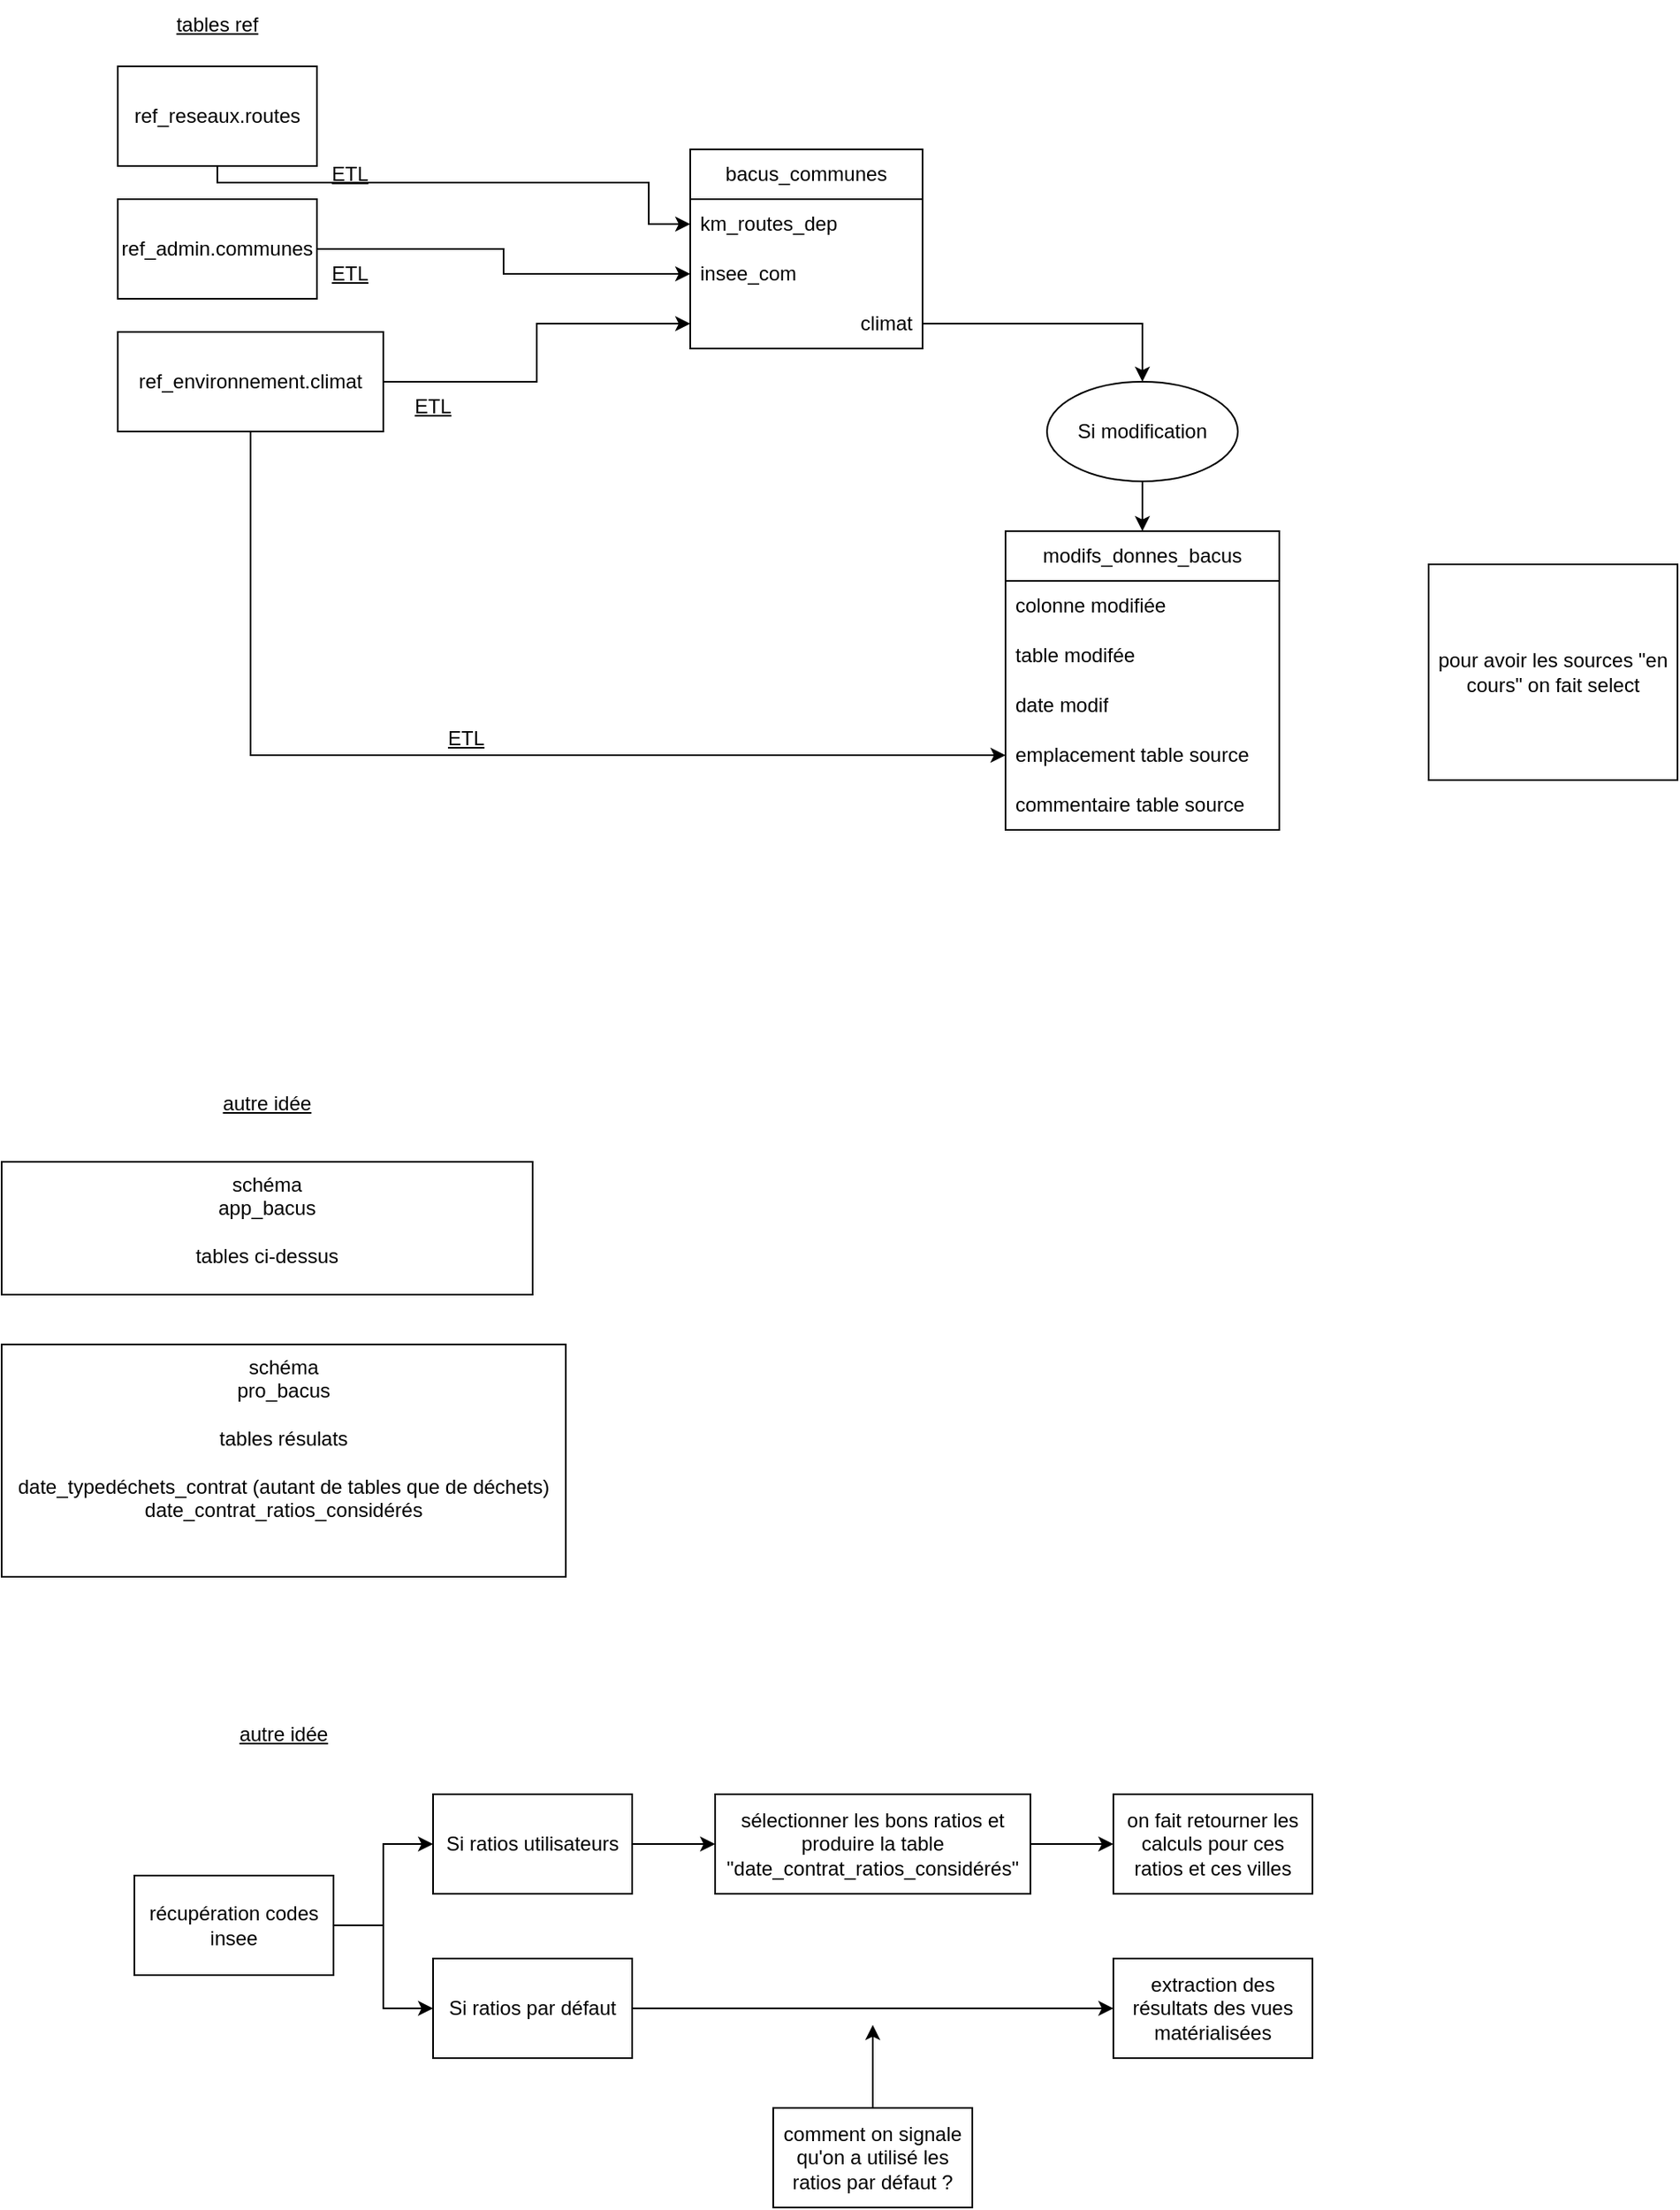 <mxfile version="24.5.2" type="github">
  <diagram name="Page-1" id="fdu1PH_4OV5Pdf10EV2S">
    <mxGraphModel dx="1323" dy="674" grid="1" gridSize="10" guides="1" tooltips="1" connect="1" arrows="1" fold="1" page="1" pageScale="1" pageWidth="1169" pageHeight="827" math="0" shadow="0">
      <root>
        <mxCell id="0" />
        <mxCell id="1" parent="0" />
        <mxCell id="p8LVsFOsC2-hSDQWtI9d-11" style="edgeStyle=orthogonalEdgeStyle;rounded=0;orthogonalLoop=1;jettySize=auto;html=1;entryX=0;entryY=0.5;entryDx=0;entryDy=0;" edge="1" parent="1" source="p8LVsFOsC2-hSDQWtI9d-1" target="p8LVsFOsC2-hSDQWtI9d-8">
          <mxGeometry relative="1" as="geometry">
            <Array as="points">
              <mxPoint x="160" y="210" />
              <mxPoint x="420" y="210" />
              <mxPoint x="420" y="235" />
            </Array>
          </mxGeometry>
        </mxCell>
        <mxCell id="p8LVsFOsC2-hSDQWtI9d-1" value="ref_reseaux.routes" style="rounded=0;whiteSpace=wrap;html=1;" vertex="1" parent="1">
          <mxGeometry x="100" y="140" width="120" height="60" as="geometry" />
        </mxCell>
        <mxCell id="p8LVsFOsC2-hSDQWtI9d-12" style="edgeStyle=orthogonalEdgeStyle;rounded=0;orthogonalLoop=1;jettySize=auto;html=1;entryX=0;entryY=0.5;entryDx=0;entryDy=0;" edge="1" parent="1" source="p8LVsFOsC2-hSDQWtI9d-2" target="p8LVsFOsC2-hSDQWtI9d-9">
          <mxGeometry relative="1" as="geometry" />
        </mxCell>
        <mxCell id="p8LVsFOsC2-hSDQWtI9d-2" value="ref_admin.communes" style="rounded=0;whiteSpace=wrap;html=1;" vertex="1" parent="1">
          <mxGeometry x="100" y="220" width="120" height="60" as="geometry" />
        </mxCell>
        <mxCell id="p8LVsFOsC2-hSDQWtI9d-13" style="edgeStyle=orthogonalEdgeStyle;rounded=0;orthogonalLoop=1;jettySize=auto;html=1;entryX=0;entryY=0.5;entryDx=0;entryDy=0;" edge="1" parent="1" source="p8LVsFOsC2-hSDQWtI9d-3" target="p8LVsFOsC2-hSDQWtI9d-10">
          <mxGeometry relative="1" as="geometry" />
        </mxCell>
        <mxCell id="p8LVsFOsC2-hSDQWtI9d-27" style="edgeStyle=orthogonalEdgeStyle;rounded=0;orthogonalLoop=1;jettySize=auto;html=1;entryX=0;entryY=0.5;entryDx=0;entryDy=0;" edge="1" parent="1" source="p8LVsFOsC2-hSDQWtI9d-3" target="p8LVsFOsC2-hSDQWtI9d-18">
          <mxGeometry relative="1" as="geometry" />
        </mxCell>
        <mxCell id="p8LVsFOsC2-hSDQWtI9d-3" value="ref_environnement.climat" style="rounded=0;whiteSpace=wrap;html=1;" vertex="1" parent="1">
          <mxGeometry x="100" y="300" width="160" height="60" as="geometry" />
        </mxCell>
        <mxCell id="p8LVsFOsC2-hSDQWtI9d-4" value="tables ref" style="text;html=1;align=center;verticalAlign=middle;whiteSpace=wrap;rounded=0;fontStyle=4" vertex="1" parent="1">
          <mxGeometry x="130" y="100" width="60" height="30" as="geometry" />
        </mxCell>
        <mxCell id="p8LVsFOsC2-hSDQWtI9d-7" value="bacus_communes" style="swimlane;fontStyle=0;childLayout=stackLayout;horizontal=1;startSize=30;horizontalStack=0;resizeParent=1;resizeParentMax=0;resizeLast=0;collapsible=1;marginBottom=0;whiteSpace=wrap;html=1;" vertex="1" parent="1">
          <mxGeometry x="445" y="190" width="140" height="120" as="geometry" />
        </mxCell>
        <mxCell id="p8LVsFOsC2-hSDQWtI9d-8" value="km_routes_dep" style="text;strokeColor=none;fillColor=none;align=left;verticalAlign=middle;spacingLeft=4;spacingRight=4;overflow=hidden;points=[[0,0.5],[1,0.5]];portConstraint=eastwest;rotatable=0;whiteSpace=wrap;html=1;" vertex="1" parent="p8LVsFOsC2-hSDQWtI9d-7">
          <mxGeometry y="30" width="140" height="30" as="geometry" />
        </mxCell>
        <mxCell id="p8LVsFOsC2-hSDQWtI9d-9" value="insee_com" style="text;strokeColor=none;fillColor=none;align=left;verticalAlign=middle;spacingLeft=4;spacingRight=4;overflow=hidden;points=[[0,0.5],[1,0.5]];portConstraint=eastwest;rotatable=0;whiteSpace=wrap;html=1;" vertex="1" parent="p8LVsFOsC2-hSDQWtI9d-7">
          <mxGeometry y="60" width="140" height="30" as="geometry" />
        </mxCell>
        <mxCell id="p8LVsFOsC2-hSDQWtI9d-10" value="climat" style="text;strokeColor=none;fillColor=none;align=right;verticalAlign=middle;spacingLeft=4;spacingRight=4;overflow=hidden;points=[[0,0.5],[1,0.5]];portConstraint=eastwest;rotatable=0;whiteSpace=wrap;html=1;" vertex="1" parent="p8LVsFOsC2-hSDQWtI9d-7">
          <mxGeometry y="90" width="140" height="30" as="geometry" />
        </mxCell>
        <mxCell id="p8LVsFOsC2-hSDQWtI9d-14" value="modifs_donnes_bacus" style="swimlane;fontStyle=0;childLayout=stackLayout;horizontal=1;startSize=30;horizontalStack=0;resizeParent=1;resizeParentMax=0;resizeLast=0;collapsible=1;marginBottom=0;whiteSpace=wrap;html=1;" vertex="1" parent="1">
          <mxGeometry x="635" y="420" width="165" height="180" as="geometry" />
        </mxCell>
        <mxCell id="p8LVsFOsC2-hSDQWtI9d-15" value="colonne modifiée" style="text;strokeColor=none;fillColor=none;align=left;verticalAlign=middle;spacingLeft=4;spacingRight=4;overflow=hidden;points=[[0,0.5],[1,0.5]];portConstraint=eastwest;rotatable=0;whiteSpace=wrap;html=1;" vertex="1" parent="p8LVsFOsC2-hSDQWtI9d-14">
          <mxGeometry y="30" width="165" height="30" as="geometry" />
        </mxCell>
        <mxCell id="p8LVsFOsC2-hSDQWtI9d-16" value="table modifée" style="text;strokeColor=none;fillColor=none;align=left;verticalAlign=middle;spacingLeft=4;spacingRight=4;overflow=hidden;points=[[0,0.5],[1,0.5]];portConstraint=eastwest;rotatable=0;whiteSpace=wrap;html=1;" vertex="1" parent="p8LVsFOsC2-hSDQWtI9d-14">
          <mxGeometry y="60" width="165" height="30" as="geometry" />
        </mxCell>
        <mxCell id="p8LVsFOsC2-hSDQWtI9d-17" value="date modif" style="text;strokeColor=none;fillColor=none;align=left;verticalAlign=middle;spacingLeft=4;spacingRight=4;overflow=hidden;points=[[0,0.5],[1,0.5]];portConstraint=eastwest;rotatable=0;whiteSpace=wrap;html=1;" vertex="1" parent="p8LVsFOsC2-hSDQWtI9d-14">
          <mxGeometry y="90" width="165" height="30" as="geometry" />
        </mxCell>
        <mxCell id="p8LVsFOsC2-hSDQWtI9d-18" value="emplacement table source" style="text;strokeColor=none;fillColor=none;align=left;verticalAlign=middle;spacingLeft=4;spacingRight=4;overflow=hidden;points=[[0,0.5],[1,0.5]];portConstraint=eastwest;rotatable=0;whiteSpace=wrap;html=1;" vertex="1" parent="p8LVsFOsC2-hSDQWtI9d-14">
          <mxGeometry y="120" width="165" height="30" as="geometry" />
        </mxCell>
        <mxCell id="p8LVsFOsC2-hSDQWtI9d-19" value="commentaire table source" style="text;strokeColor=none;fillColor=none;align=left;verticalAlign=middle;spacingLeft=4;spacingRight=4;overflow=hidden;points=[[0,0.5],[1,0.5]];portConstraint=eastwest;rotatable=0;whiteSpace=wrap;html=1;" vertex="1" parent="p8LVsFOsC2-hSDQWtI9d-14">
          <mxGeometry y="150" width="165" height="30" as="geometry" />
        </mxCell>
        <mxCell id="p8LVsFOsC2-hSDQWtI9d-21" value="ETL" style="text;html=1;align=center;verticalAlign=middle;whiteSpace=wrap;rounded=0;fontStyle=4" vertex="1" parent="1">
          <mxGeometry x="260" y="330" width="60" height="30" as="geometry" />
        </mxCell>
        <mxCell id="p8LVsFOsC2-hSDQWtI9d-22" value="ETL" style="text;html=1;align=center;verticalAlign=middle;whiteSpace=wrap;rounded=0;fontStyle=4" vertex="1" parent="1">
          <mxGeometry x="210" y="250" width="60" height="30" as="geometry" />
        </mxCell>
        <mxCell id="p8LVsFOsC2-hSDQWtI9d-23" value="ETL" style="text;html=1;align=center;verticalAlign=middle;whiteSpace=wrap;rounded=0;fontStyle=4" vertex="1" parent="1">
          <mxGeometry x="210" y="190" width="60" height="30" as="geometry" />
        </mxCell>
        <mxCell id="p8LVsFOsC2-hSDQWtI9d-28" style="edgeStyle=orthogonalEdgeStyle;rounded=0;orthogonalLoop=1;jettySize=auto;html=1;entryX=0.5;entryY=0;entryDx=0;entryDy=0;" edge="1" parent="1" source="p8LVsFOsC2-hSDQWtI9d-25" target="p8LVsFOsC2-hSDQWtI9d-14">
          <mxGeometry relative="1" as="geometry" />
        </mxCell>
        <mxCell id="p8LVsFOsC2-hSDQWtI9d-25" value="Si modification" style="ellipse;whiteSpace=wrap;html=1;" vertex="1" parent="1">
          <mxGeometry x="660" y="330" width="115" height="60" as="geometry" />
        </mxCell>
        <mxCell id="p8LVsFOsC2-hSDQWtI9d-26" style="edgeStyle=orthogonalEdgeStyle;rounded=0;orthogonalLoop=1;jettySize=auto;html=1;entryX=0.5;entryY=0;entryDx=0;entryDy=0;exitX=1;exitY=0.5;exitDx=0;exitDy=0;" edge="1" parent="1" source="p8LVsFOsC2-hSDQWtI9d-10" target="p8LVsFOsC2-hSDQWtI9d-25">
          <mxGeometry relative="1" as="geometry" />
        </mxCell>
        <mxCell id="p8LVsFOsC2-hSDQWtI9d-29" value="&lt;div&gt;schéma&lt;/div&gt;&lt;div&gt;app_bacus&lt;br&gt;&lt;/div&gt;&lt;div&gt;&lt;br&gt;&lt;/div&gt;&lt;div&gt;tables ci-dessus&lt;br&gt;&lt;/div&gt;" style="rounded=0;whiteSpace=wrap;html=1;verticalAlign=top;" vertex="1" parent="1">
          <mxGeometry x="30" y="800" width="320" height="80" as="geometry" />
        </mxCell>
        <mxCell id="p8LVsFOsC2-hSDQWtI9d-30" value="autre idée" style="text;html=1;align=center;verticalAlign=middle;whiteSpace=wrap;rounded=0;fontStyle=4" vertex="1" parent="1">
          <mxGeometry x="160" y="750" width="60" height="30" as="geometry" />
        </mxCell>
        <mxCell id="p8LVsFOsC2-hSDQWtI9d-31" value="&lt;div&gt;schéma&lt;/div&gt;&lt;div&gt;pro_bacus&lt;br&gt;&lt;/div&gt;&lt;div&gt;&lt;br&gt;&lt;/div&gt;&lt;div&gt;tables résulats&lt;/div&gt;&lt;div&gt;&lt;br&gt;&lt;/div&gt;&lt;div&gt;date_typedéchets_contrat (autant de tables que de déchets)&lt;/div&gt;&lt;div&gt;date_contrat_ratios_considérés&lt;/div&gt;" style="rounded=0;whiteSpace=wrap;html=1;verticalAlign=top;" vertex="1" parent="1">
          <mxGeometry x="30" y="910" width="340" height="140" as="geometry" />
        </mxCell>
        <mxCell id="p8LVsFOsC2-hSDQWtI9d-32" value="pour avoir les sources &quot;en cours&quot; on fait select " style="rounded=0;whiteSpace=wrap;html=1;" vertex="1" parent="1">
          <mxGeometry x="890" y="440" width="150" height="130" as="geometry" />
        </mxCell>
        <mxCell id="p8LVsFOsC2-hSDQWtI9d-33" value="ETL" style="text;html=1;align=center;verticalAlign=middle;whiteSpace=wrap;rounded=0;fontStyle=4" vertex="1" parent="1">
          <mxGeometry x="280" y="530" width="60" height="30" as="geometry" />
        </mxCell>
        <mxCell id="p8LVsFOsC2-hSDQWtI9d-34" value="autre idée" style="text;html=1;align=center;verticalAlign=middle;whiteSpace=wrap;rounded=0;fontStyle=4" vertex="1" parent="1">
          <mxGeometry x="170" y="1130" width="60" height="30" as="geometry" />
        </mxCell>
        <mxCell id="p8LVsFOsC2-hSDQWtI9d-49" value="" style="edgeStyle=orthogonalEdgeStyle;rounded=0;orthogonalLoop=1;jettySize=auto;html=1;" edge="1" parent="1" source="p8LVsFOsC2-hSDQWtI9d-35" target="p8LVsFOsC2-hSDQWtI9d-48">
          <mxGeometry relative="1" as="geometry" />
        </mxCell>
        <mxCell id="p8LVsFOsC2-hSDQWtI9d-35" value="Si ratios utilisateurs " style="rounded=0;whiteSpace=wrap;html=1;" vertex="1" parent="1">
          <mxGeometry x="290" y="1181" width="120" height="60" as="geometry" />
        </mxCell>
        <mxCell id="p8LVsFOsC2-hSDQWtI9d-38" value="on fait retourner les calculs pour ces ratios et ces villes" style="whiteSpace=wrap;html=1;rounded=0;" vertex="1" parent="1">
          <mxGeometry x="700" y="1181" width="120" height="60" as="geometry" />
        </mxCell>
        <mxCell id="p8LVsFOsC2-hSDQWtI9d-47" value="" style="edgeStyle=orthogonalEdgeStyle;rounded=0;orthogonalLoop=1;jettySize=auto;html=1;" edge="1" parent="1" source="p8LVsFOsC2-hSDQWtI9d-40" target="p8LVsFOsC2-hSDQWtI9d-46">
          <mxGeometry relative="1" as="geometry" />
        </mxCell>
        <mxCell id="p8LVsFOsC2-hSDQWtI9d-40" value="Si ratios par défaut " style="rounded=0;whiteSpace=wrap;html=1;" vertex="1" parent="1">
          <mxGeometry x="290" y="1280" width="120" height="60" as="geometry" />
        </mxCell>
        <mxCell id="p8LVsFOsC2-hSDQWtI9d-43" style="edgeStyle=orthogonalEdgeStyle;rounded=0;orthogonalLoop=1;jettySize=auto;html=1;entryX=0;entryY=0.5;entryDx=0;entryDy=0;" edge="1" parent="1" source="p8LVsFOsC2-hSDQWtI9d-41" target="p8LVsFOsC2-hSDQWtI9d-35">
          <mxGeometry relative="1" as="geometry" />
        </mxCell>
        <mxCell id="p8LVsFOsC2-hSDQWtI9d-44" style="edgeStyle=orthogonalEdgeStyle;rounded=0;orthogonalLoop=1;jettySize=auto;html=1;" edge="1" parent="1" source="p8LVsFOsC2-hSDQWtI9d-41" target="p8LVsFOsC2-hSDQWtI9d-40">
          <mxGeometry relative="1" as="geometry" />
        </mxCell>
        <mxCell id="p8LVsFOsC2-hSDQWtI9d-41" value="récupération codes insee" style="whiteSpace=wrap;html=1;rounded=0;" vertex="1" parent="1">
          <mxGeometry x="110" y="1230" width="120" height="60" as="geometry" />
        </mxCell>
        <mxCell id="p8LVsFOsC2-hSDQWtI9d-46" value="extraction des résultats des vues matérialisées" style="whiteSpace=wrap;html=1;rounded=0;" vertex="1" parent="1">
          <mxGeometry x="700" y="1280" width="120" height="60" as="geometry" />
        </mxCell>
        <mxCell id="p8LVsFOsC2-hSDQWtI9d-50" value="" style="edgeStyle=orthogonalEdgeStyle;rounded=0;orthogonalLoop=1;jettySize=auto;html=1;" edge="1" parent="1" source="p8LVsFOsC2-hSDQWtI9d-48" target="p8LVsFOsC2-hSDQWtI9d-38">
          <mxGeometry relative="1" as="geometry" />
        </mxCell>
        <mxCell id="p8LVsFOsC2-hSDQWtI9d-48" value="sélectionner les bons ratios et produire la table &quot;date_contrat_ratios_considérés&quot;" style="whiteSpace=wrap;html=1;rounded=0;" vertex="1" parent="1">
          <mxGeometry x="460" y="1181" width="190" height="60" as="geometry" />
        </mxCell>
        <mxCell id="p8LVsFOsC2-hSDQWtI9d-53" style="edgeStyle=orthogonalEdgeStyle;rounded=0;orthogonalLoop=1;jettySize=auto;html=1;" edge="1" parent="1" source="p8LVsFOsC2-hSDQWtI9d-51">
          <mxGeometry relative="1" as="geometry">
            <mxPoint x="555" y="1320" as="targetPoint" />
          </mxGeometry>
        </mxCell>
        <mxCell id="p8LVsFOsC2-hSDQWtI9d-51" value="comment on signale qu&#39;on a utilisé les ratios par défaut ?" style="rounded=0;whiteSpace=wrap;html=1;" vertex="1" parent="1">
          <mxGeometry x="495" y="1370" width="120" height="60" as="geometry" />
        </mxCell>
      </root>
    </mxGraphModel>
  </diagram>
</mxfile>
